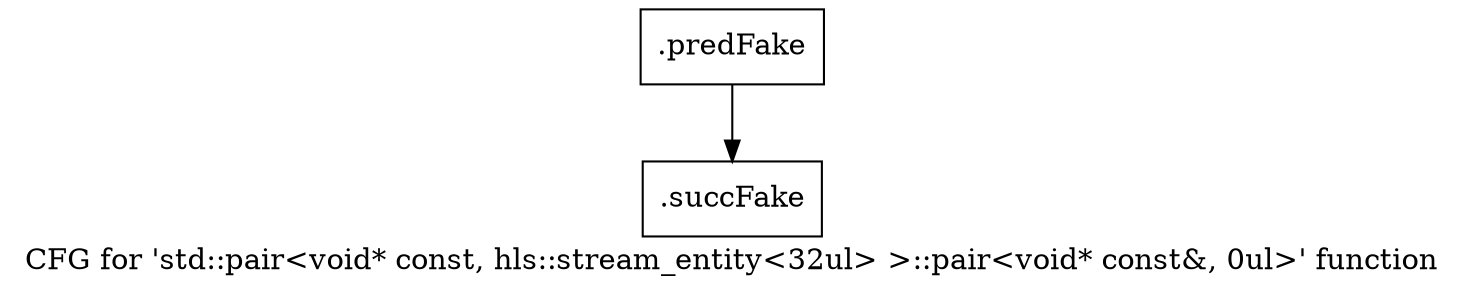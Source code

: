 digraph "CFG for 'std::pair\<void* const, hls::stream_entity\<32ul\> \>::pair\<void* const&, 0ul\>' function" {
	label="CFG for 'std::pair\<void* const, hls::stream_entity\<32ul\> \>::pair\<void* const&, 0ul\>' function";

	Node0x58571b0 [shape=record,filename="",linenumber="",label="{.predFake}"];
	Node0x58571b0 -> Node0x609b430[ callList="" memoryops="" filename="/mnt/xilinx/Vitis_HLS/2021.2/tps/lnx64/gcc-6.2.0/lib/gcc/x86_64-pc-linux-gnu/6.2.0/../../../../include/c++/6.2.0/tuple" execusionnum="1"];
	Node0x609b430 [shape=record,filename="/mnt/xilinx/Vitis_HLS/2021.2/tps/lnx64/gcc-6.2.0/lib/gcc/x86_64-pc-linux-gnu/6.2.0/../../../../include/c++/6.2.0/tuple",linenumber="1587",label="{.succFake}"];
}
